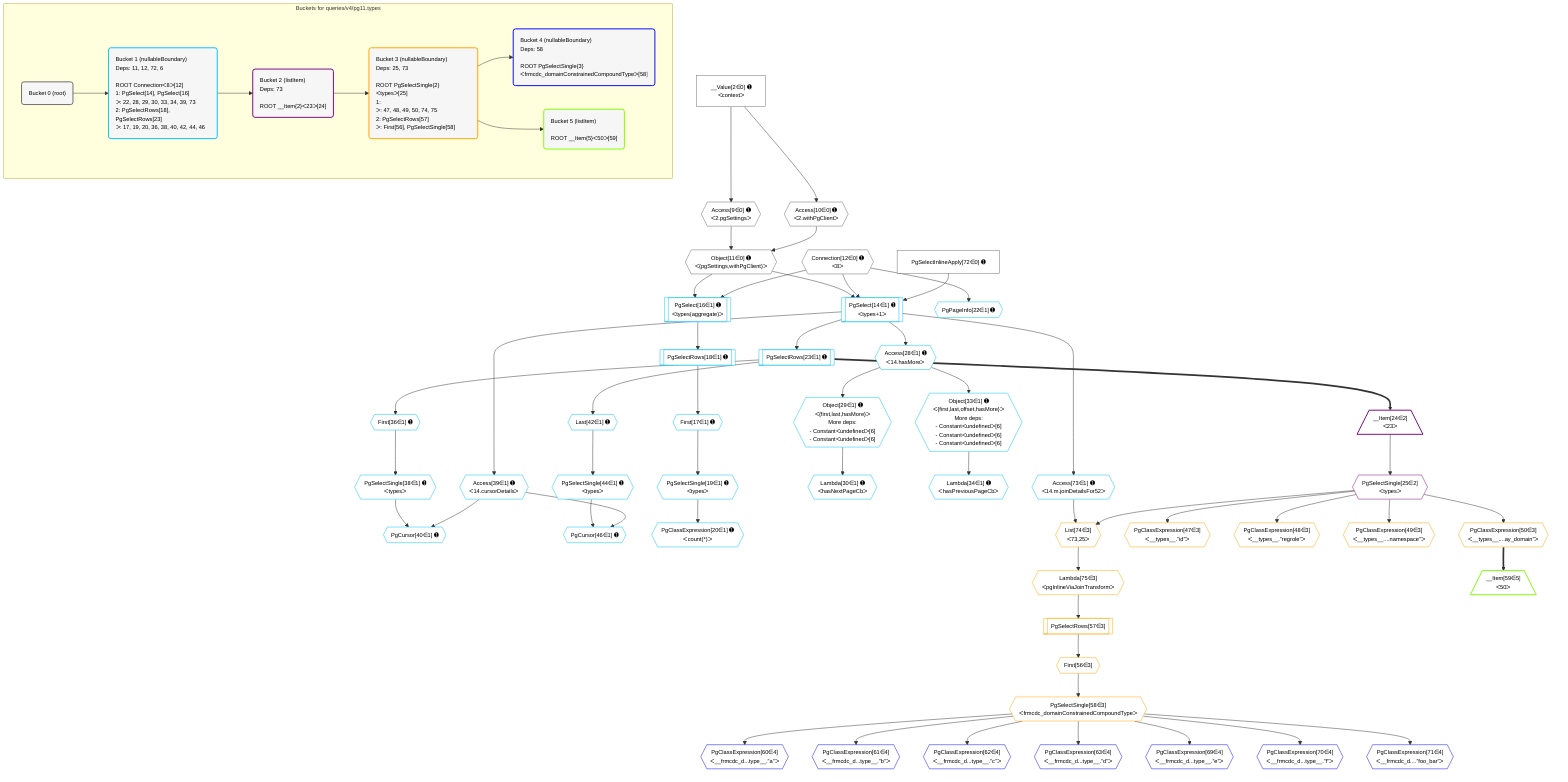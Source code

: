 %%{init: {'themeVariables': { 'fontSize': '12px'}}}%%
graph TD
    classDef path fill:#eee,stroke:#000,color:#000
    classDef plan fill:#fff,stroke-width:1px,color:#000
    classDef itemplan fill:#fff,stroke-width:2px,color:#000
    classDef unbatchedplan fill:#dff,stroke-width:1px,color:#000
    classDef sideeffectplan fill:#fcc,stroke-width:2px,color:#000
    classDef bucket fill:#f6f6f6,color:#000,stroke-width:2px,text-align:left

    subgraph "Buckets for queries/v4/pg11.types"
    Bucket0("Bucket 0 (root)"):::bucket
    Bucket1("Bucket 1 (nullableBoundary)<br />Deps: 11, 12, 72, 6<br /><br />ROOT Connectionᐸ8ᐳ[12]<br />1: PgSelect[14], PgSelect[16]<br />ᐳ: 22, 28, 29, 30, 33, 34, 39, 73<br />2: PgSelectRows[18], PgSelectRows[23]<br />ᐳ: 17, 19, 20, 36, 38, 40, 42, 44, 46"):::bucket
    Bucket2("Bucket 2 (listItem)<br />Deps: 73<br /><br />ROOT __Item{2}ᐸ23ᐳ[24]"):::bucket
    Bucket3("Bucket 3 (nullableBoundary)<br />Deps: 25, 73<br /><br />ROOT PgSelectSingle{2}ᐸtypesᐳ[25]<br />1: <br />ᐳ: 47, 48, 49, 50, 74, 75<br />2: PgSelectRows[57]<br />ᐳ: First[56], PgSelectSingle[58]"):::bucket
    Bucket4("Bucket 4 (nullableBoundary)<br />Deps: 58<br /><br />ROOT PgSelectSingle{3}ᐸfrmcdc_domainConstrainedCompoundTypeᐳ[58]"):::bucket
    Bucket5("Bucket 5 (listItem)<br /><br />ROOT __Item{5}ᐸ50ᐳ[59]"):::bucket
    end
    Bucket0 --> Bucket1
    Bucket1 --> Bucket2
    Bucket2 --> Bucket3
    Bucket3 --> Bucket4 & Bucket5

    %% plan dependencies
    Object11{{"Object[11∈0] ➊<br />ᐸ{pgSettings,withPgClient}ᐳ"}}:::plan
    Access9{{"Access[9∈0] ➊<br />ᐸ2.pgSettingsᐳ"}}:::plan
    Access10{{"Access[10∈0] ➊<br />ᐸ2.withPgClientᐳ"}}:::plan
    Access9 & Access10 --> Object11
    __Value2["__Value[2∈0] ➊<br />ᐸcontextᐳ"]:::plan
    __Value2 --> Access9
    __Value2 --> Access10
    Connection12{{"Connection[12∈0] ➊<br />ᐸ8ᐳ"}}:::plan
    PgSelectInlineApply72["PgSelectInlineApply[72∈0] ➊"]:::plan
    Object33{{"Object[33∈1] ➊<br />ᐸ{first,last,offset,hasMore}ᐳ<br />More deps:<br />- Constantᐸundefinedᐳ[6]<br />- Constantᐸundefinedᐳ[6]<br />- Constantᐸundefinedᐳ[6]"}}:::plan
    Access28{{"Access[28∈1] ➊<br />ᐸ14.hasMoreᐳ"}}:::plan
    Access28 --> Object33
    PgSelect14[["PgSelect[14∈1] ➊<br />ᐸtypes+1ᐳ"]]:::plan
    Object11 & Connection12 & PgSelectInlineApply72 --> PgSelect14
    Object29{{"Object[29∈1] ➊<br />ᐸ{first,last,hasMore}ᐳ<br />More deps:<br />- Constantᐸundefinedᐳ[6]<br />- Constantᐸundefinedᐳ[6]"}}:::plan
    Access28 --> Object29
    PgSelect16[["PgSelect[16∈1] ➊<br />ᐸtypes(aggregate)ᐳ"]]:::plan
    Object11 & Connection12 --> PgSelect16
    PgCursor40{{"PgCursor[40∈1] ➊"}}:::plan
    PgSelectSingle38{{"PgSelectSingle[38∈1] ➊<br />ᐸtypesᐳ"}}:::plan
    Access39{{"Access[39∈1] ➊<br />ᐸ14.cursorDetailsᐳ"}}:::plan
    PgSelectSingle38 & Access39 --> PgCursor40
    PgCursor46{{"PgCursor[46∈1] ➊"}}:::plan
    PgSelectSingle44{{"PgSelectSingle[44∈1] ➊<br />ᐸtypesᐳ"}}:::plan
    PgSelectSingle44 & Access39 --> PgCursor46
    First17{{"First[17∈1] ➊"}}:::plan
    PgSelectRows18[["PgSelectRows[18∈1] ➊"]]:::plan
    PgSelectRows18 --> First17
    PgSelect16 --> PgSelectRows18
    PgSelectSingle19{{"PgSelectSingle[19∈1] ➊<br />ᐸtypesᐳ"}}:::plan
    First17 --> PgSelectSingle19
    PgClassExpression20{{"PgClassExpression[20∈1] ➊<br />ᐸcount(*)ᐳ"}}:::plan
    PgSelectSingle19 --> PgClassExpression20
    PgPageInfo22{{"PgPageInfo[22∈1] ➊"}}:::plan
    Connection12 --> PgPageInfo22
    PgSelectRows23[["PgSelectRows[23∈1] ➊"]]:::plan
    PgSelect14 --> PgSelectRows23
    PgSelect14 --> Access28
    Lambda30{{"Lambda[30∈1] ➊<br />ᐸhasNextPageCbᐳ"}}:::plan
    Object29 --> Lambda30
    Lambda34{{"Lambda[34∈1] ➊<br />ᐸhasPreviousPageCbᐳ"}}:::plan
    Object33 --> Lambda34
    First36{{"First[36∈1] ➊"}}:::plan
    PgSelectRows23 --> First36
    First36 --> PgSelectSingle38
    PgSelect14 --> Access39
    Last42{{"Last[42∈1] ➊"}}:::plan
    PgSelectRows23 --> Last42
    Last42 --> PgSelectSingle44
    Access73{{"Access[73∈1] ➊<br />ᐸ14.m.joinDetailsFor52ᐳ"}}:::plan
    PgSelect14 --> Access73
    __Item24[/"__Item[24∈2]<br />ᐸ23ᐳ"\]:::itemplan
    PgSelectRows23 ==> __Item24
    PgSelectSingle25{{"PgSelectSingle[25∈2]<br />ᐸtypesᐳ"}}:::plan
    __Item24 --> PgSelectSingle25
    List74{{"List[74∈3]<br />ᐸ73,25ᐳ"}}:::plan
    Access73 & PgSelectSingle25 --> List74
    PgClassExpression47{{"PgClassExpression[47∈3]<br />ᐸ__types__.”id”ᐳ"}}:::plan
    PgSelectSingle25 --> PgClassExpression47
    PgClassExpression48{{"PgClassExpression[48∈3]<br />ᐸ__types__.”regrole”ᐳ"}}:::plan
    PgSelectSingle25 --> PgClassExpression48
    PgClassExpression49{{"PgClassExpression[49∈3]<br />ᐸ__types__....namespace”ᐳ"}}:::plan
    PgSelectSingle25 --> PgClassExpression49
    PgClassExpression50{{"PgClassExpression[50∈3]<br />ᐸ__types__....ay_domain”ᐳ"}}:::plan
    PgSelectSingle25 --> PgClassExpression50
    First56{{"First[56∈3]"}}:::plan
    PgSelectRows57[["PgSelectRows[57∈3]"]]:::plan
    PgSelectRows57 --> First56
    Lambda75{{"Lambda[75∈3]<br />ᐸpgInlineViaJoinTransformᐳ"}}:::plan
    Lambda75 --> PgSelectRows57
    PgSelectSingle58{{"PgSelectSingle[58∈3]<br />ᐸfrmcdc_domainConstrainedCompoundTypeᐳ"}}:::plan
    First56 --> PgSelectSingle58
    List74 --> Lambda75
    PgClassExpression60{{"PgClassExpression[60∈4]<br />ᐸ__frmcdc_d...type__.”a”ᐳ"}}:::plan
    PgSelectSingle58 --> PgClassExpression60
    PgClassExpression61{{"PgClassExpression[61∈4]<br />ᐸ__frmcdc_d...type__.”b”ᐳ"}}:::plan
    PgSelectSingle58 --> PgClassExpression61
    PgClassExpression62{{"PgClassExpression[62∈4]<br />ᐸ__frmcdc_d...type__.”c”ᐳ"}}:::plan
    PgSelectSingle58 --> PgClassExpression62
    PgClassExpression63{{"PgClassExpression[63∈4]<br />ᐸ__frmcdc_d...type__.”d”ᐳ"}}:::plan
    PgSelectSingle58 --> PgClassExpression63
    PgClassExpression69{{"PgClassExpression[69∈4]<br />ᐸ__frmcdc_d...type__.”e”ᐳ"}}:::plan
    PgSelectSingle58 --> PgClassExpression69
    PgClassExpression70{{"PgClassExpression[70∈4]<br />ᐸ__frmcdc_d...type__.”f”ᐳ"}}:::plan
    PgSelectSingle58 --> PgClassExpression70
    PgClassExpression71{{"PgClassExpression[71∈4]<br />ᐸ__frmcdc_d....”foo_bar”ᐳ"}}:::plan
    PgSelectSingle58 --> PgClassExpression71
    __Item59[/"__Item[59∈5]<br />ᐸ50ᐳ"\]:::itemplan
    PgClassExpression50 ==> __Item59

    %% define steps
    classDef bucket0 stroke:#696969
    class Bucket0,__Value2,Access9,Access10,Object11,Connection12,PgSelectInlineApply72 bucket0
    classDef bucket1 stroke:#00bfff
    class Bucket1,PgSelect14,PgSelect16,First17,PgSelectRows18,PgSelectSingle19,PgClassExpression20,PgPageInfo22,PgSelectRows23,Access28,Object29,Lambda30,Object33,Lambda34,First36,PgSelectSingle38,Access39,PgCursor40,Last42,PgSelectSingle44,PgCursor46,Access73 bucket1
    classDef bucket2 stroke:#7f007f
    class Bucket2,__Item24,PgSelectSingle25 bucket2
    classDef bucket3 stroke:#ffa500
    class Bucket3,PgClassExpression47,PgClassExpression48,PgClassExpression49,PgClassExpression50,First56,PgSelectRows57,PgSelectSingle58,List74,Lambda75 bucket3
    classDef bucket4 stroke:#0000ff
    class Bucket4,PgClassExpression60,PgClassExpression61,PgClassExpression62,PgClassExpression63,PgClassExpression69,PgClassExpression70,PgClassExpression71 bucket4
    classDef bucket5 stroke:#7fff00
    class Bucket5,__Item59 bucket5